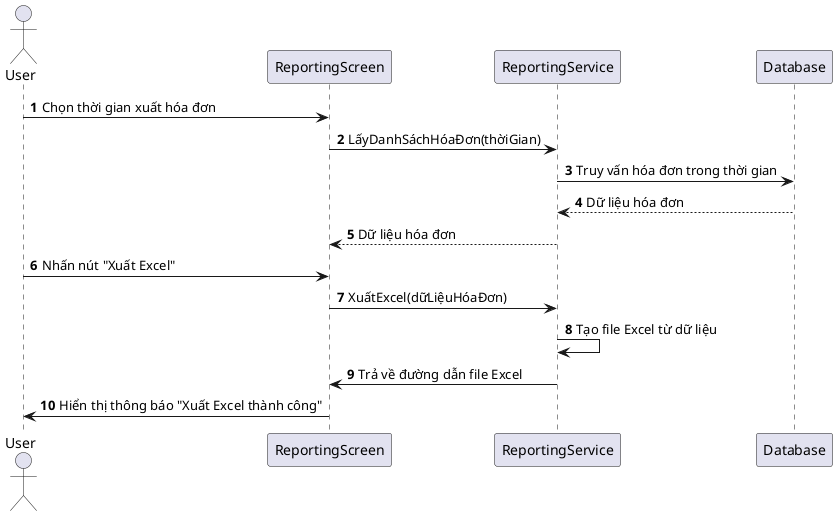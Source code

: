 @startuml Sơ đồ sequence Xuất File Excel Thống Kê

autonumber

actor User
participant ReportingScreen
participant ReportingService
participant Database

User -> ReportingScreen: Chọn thời gian xuất hóa đơn
ReportingScreen -> ReportingService: LấyDanhSáchHóaĐơn(thờiGian)
ReportingService -> Database: Truy vấn hóa đơn trong thời gian
Database --> ReportingService: Dữ liệu hóa đơn
ReportingService --> ReportingScreen: Dữ liệu hóa đơn

User -> ReportingScreen: Nhấn nút "Xuất Excel"
ReportingScreen -> ReportingService: XuấtExcel(dữLiệuHóaĐơn)
ReportingService -> ReportingService: Tạo file Excel từ dữ liệu
ReportingService -> ReportingScreen: Trả về đường dẫn file Excel
ReportingScreen -> User: Hiển thị thông báo "Xuất Excel thành công"

@enduml